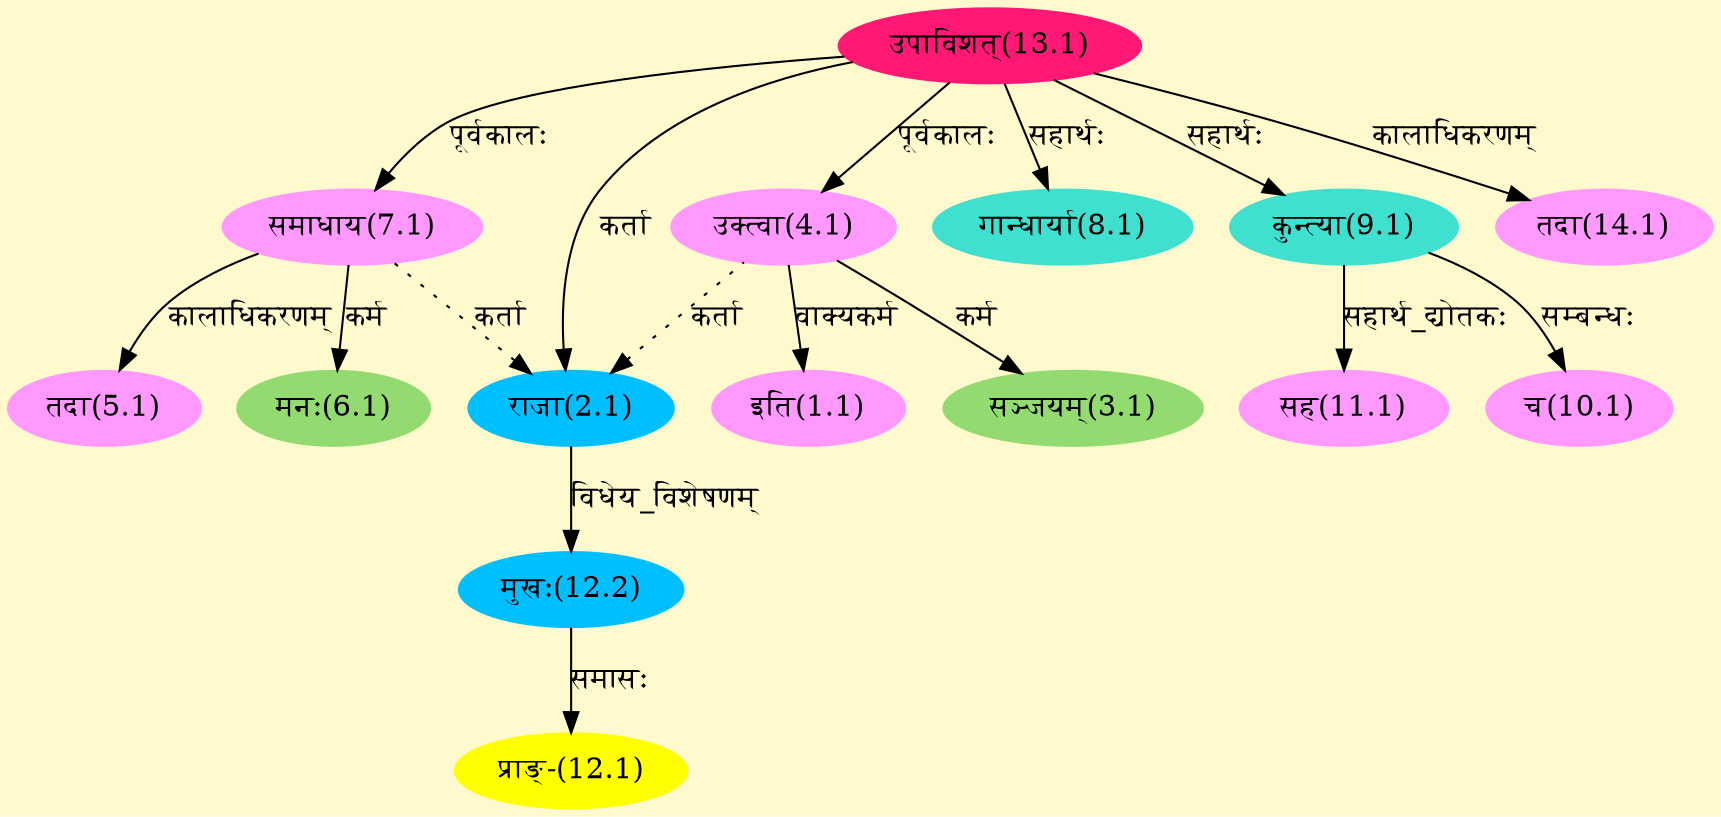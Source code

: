 digraph G{
rankdir=BT;
 compound=true;
 bgcolor="lemonchiffon1";
Node1_1 [style=filled, color="#FF99FF" label = "इति(1.1)"]
Node4_1 [style=filled, color="#FF99FF" label = "उक्त्वा(4.1)"]
Node2_1 [style=filled, color="#00BFFF" label = "राजा(2.1)"]
Node13_1 [style=filled, color="#FF1975" label = "उपाविशत्(13.1)"]
Node7_1 [style=filled, color="#FF99FF" label = "समाधाय(7.1)"]
Node3_1 [style=filled, color="#93DB70" label = "सञ्जयम्(3.1)"]
Node5_1 [style=filled, color="#FF99FF" label = "तदा(5.1)"]
Node6_1 [style=filled, color="#93DB70" label = "मनः(6.1)"]
Node8_1 [style=filled, color="#40E0D0" label = "गान्धार्या(8.1)"]
Node9_1 [style=filled, color="#40E0D0" label = "कुन्त्या(9.1)"]
Node10_1 [style=filled, color="#FF99FF" label = "च(10.1)"]
Node11_1 [style=filled, color="#FF99FF" label = "सह(11.1)"]
Node12_1 [style=filled, color="#FFFF00" label = "प्राङ्-(12.1)"]
Node12_2 [style=filled, color="#00BFFF" label = "मुखः(12.2)"]
Node [style=filled, color="" label = "()"]
Node14_1 [style=filled, color="#FF99FF" label = "तदा(14.1)"]
/* Start of Relations section */

Node1_1 -> Node4_1 [  label="वाक्यकर्म"  dir="back" ]
Node2_1 -> Node13_1 [  label="कर्ता"  dir="back" ]
Node2_1 -> Node7_1 [ style=dotted label="कर्ता"  dir="back" ]
Node2_1 -> Node4_1 [ style=dotted label="कर्ता"  dir="back" ]
Node3_1 -> Node4_1 [  label="कर्म"  dir="back" ]
Node4_1 -> Node13_1 [  label="पूर्वकालः"  dir="back" ]
Node5_1 -> Node7_1 [  label="कालाधिकरणम्"  dir="back" ]
Node6_1 -> Node7_1 [  label="कर्म"  dir="back" ]
Node7_1 -> Node13_1 [  label="पूर्वकालः"  dir="back" ]
Node8_1 -> Node13_1 [  label="सहार्थः"  dir="back" ]
Node9_1 -> Node13_1 [  label="सहार्थः"  dir="back" ]
Node10_1 -> Node9_1 [  label="सम्बन्धः"  dir="back" ]
Node11_1 -> Node9_1 [  label="सहार्थ_द्योतकः"  dir="back" ]
Node12_1 -> Node12_2 [  label="समासः"  dir="back" ]
Node12_2 -> Node2_1 [  label="विधेय_विशेषणम्"  dir="back" ]
Node14_1 -> Node13_1 [  label="कालाधिकरणम्"  dir="back" ]
}
